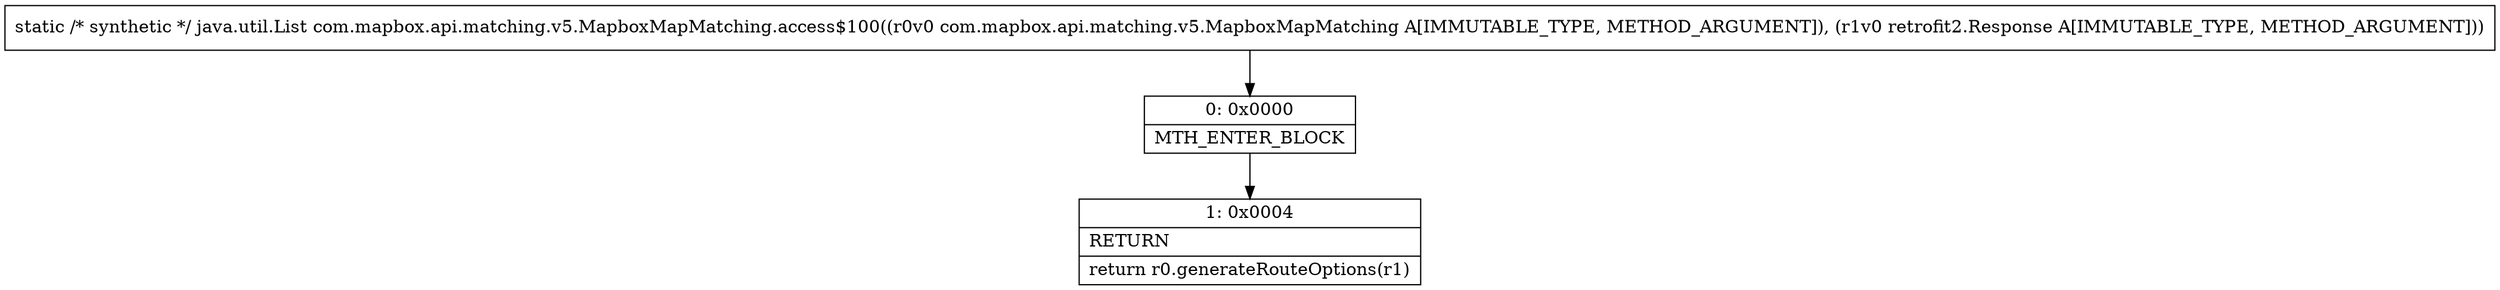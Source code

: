 digraph "CFG forcom.mapbox.api.matching.v5.MapboxMapMatching.access$100(Lcom\/mapbox\/api\/matching\/v5\/MapboxMapMatching;Lretrofit2\/Response;)Ljava\/util\/List;" {
Node_0 [shape=record,label="{0\:\ 0x0000|MTH_ENTER_BLOCK\l}"];
Node_1 [shape=record,label="{1\:\ 0x0004|RETURN\l|return r0.generateRouteOptions(r1)\l}"];
MethodNode[shape=record,label="{static \/* synthetic *\/ java.util.List com.mapbox.api.matching.v5.MapboxMapMatching.access$100((r0v0 com.mapbox.api.matching.v5.MapboxMapMatching A[IMMUTABLE_TYPE, METHOD_ARGUMENT]), (r1v0 retrofit2.Response A[IMMUTABLE_TYPE, METHOD_ARGUMENT])) }"];
MethodNode -> Node_0;
Node_0 -> Node_1;
}

